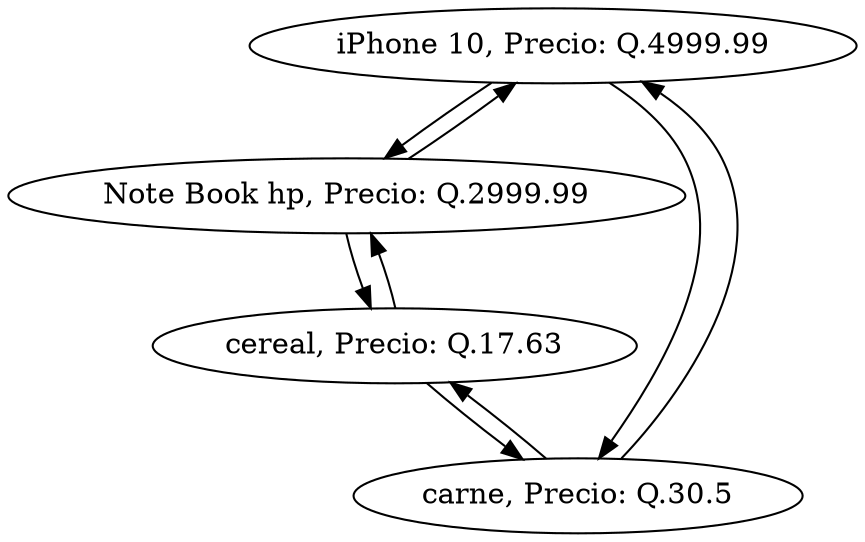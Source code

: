 digraph G {

"iPhone 10, Precio: Q.4999.99"->"Note Book hp, Precio: Q.2999.99"
"iPhone 10, Precio: Q.4999.99"->"carne, Precio: Q.30.5"
"Note Book hp, Precio: Q.2999.99"->"cereal, Precio: Q.17.63"
"Note Book hp, Precio: Q.2999.99"->"iPhone 10, Precio: Q.4999.99"
"cereal, Precio: Q.17.63"->"carne, Precio: Q.30.5"
"cereal, Precio: Q.17.63"->"Note Book hp, Precio: Q.2999.99"
"carne, Precio: Q.30.5"->"iPhone 10, Precio: Q.4999.99"
"carne, Precio: Q.30.5"->"cereal, Precio: Q.17.63"


}
